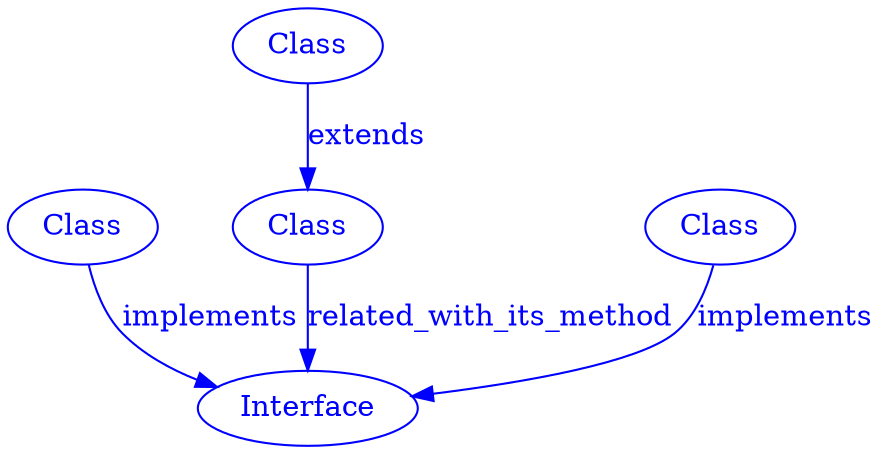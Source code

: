 digraph SubdueGraph {
  20 [label="Class",color=blue,fontcolor=blue];
  41 [label="Class",color=blue,fontcolor=blue];
  186 [label="Class",color=blue,fontcolor=blue];
  215 [label="Class",color=blue,fontcolor=blue];
  449 [label="Interface",color=blue,fontcolor=blue];
  20 -> 449 [label="implements",color=blue,fontcolor=blue];
  186 -> 449 [label="implements",color=blue,fontcolor=blue];
  215 -> 41 [label="extends",color=blue,fontcolor=blue];
  41 -> 449 [label="related_with_its_method",color=blue,fontcolor=blue];
}
